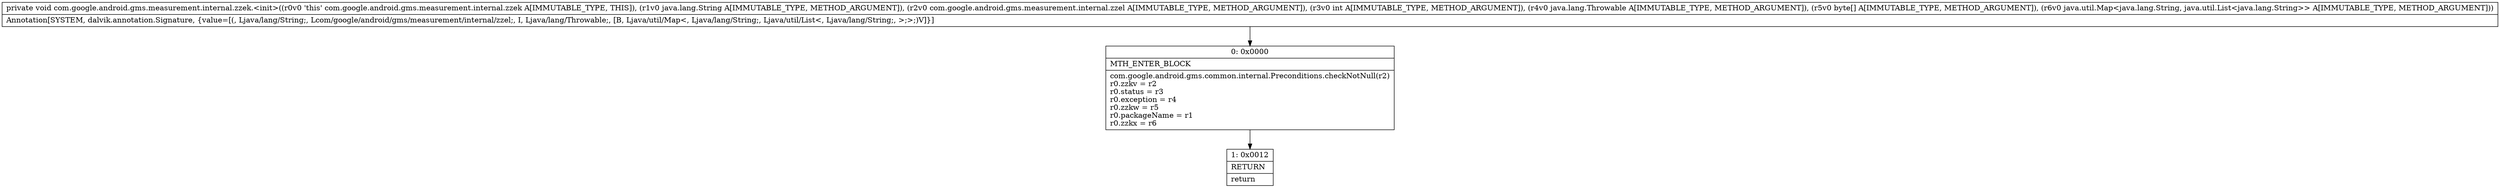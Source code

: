 digraph "CFG forcom.google.android.gms.measurement.internal.zzek.\<init\>(Ljava\/lang\/String;Lcom\/google\/android\/gms\/measurement\/internal\/zzel;ILjava\/lang\/Throwable;[BLjava\/util\/Map;)V" {
Node_0 [shape=record,label="{0\:\ 0x0000|MTH_ENTER_BLOCK\l|com.google.android.gms.common.internal.Preconditions.checkNotNull(r2)\lr0.zzkv = r2\lr0.status = r3\lr0.exception = r4\lr0.zzkw = r5\lr0.packageName = r1\lr0.zzkx = r6\l}"];
Node_1 [shape=record,label="{1\:\ 0x0012|RETURN\l|return\l}"];
MethodNode[shape=record,label="{private void com.google.android.gms.measurement.internal.zzek.\<init\>((r0v0 'this' com.google.android.gms.measurement.internal.zzek A[IMMUTABLE_TYPE, THIS]), (r1v0 java.lang.String A[IMMUTABLE_TYPE, METHOD_ARGUMENT]), (r2v0 com.google.android.gms.measurement.internal.zzel A[IMMUTABLE_TYPE, METHOD_ARGUMENT]), (r3v0 int A[IMMUTABLE_TYPE, METHOD_ARGUMENT]), (r4v0 java.lang.Throwable A[IMMUTABLE_TYPE, METHOD_ARGUMENT]), (r5v0 byte[] A[IMMUTABLE_TYPE, METHOD_ARGUMENT]), (r6v0 java.util.Map\<java.lang.String, java.util.List\<java.lang.String\>\> A[IMMUTABLE_TYPE, METHOD_ARGUMENT]))  | Annotation[SYSTEM, dalvik.annotation.Signature, \{value=[(, Ljava\/lang\/String;, Lcom\/google\/android\/gms\/measurement\/internal\/zzel;, I, Ljava\/lang\/Throwable;, [B, Ljava\/util\/Map\<, Ljava\/lang\/String;, Ljava\/util\/List\<, Ljava\/lang\/String;, \>;\>;)V]\}]\l}"];
MethodNode -> Node_0;
Node_0 -> Node_1;
}

